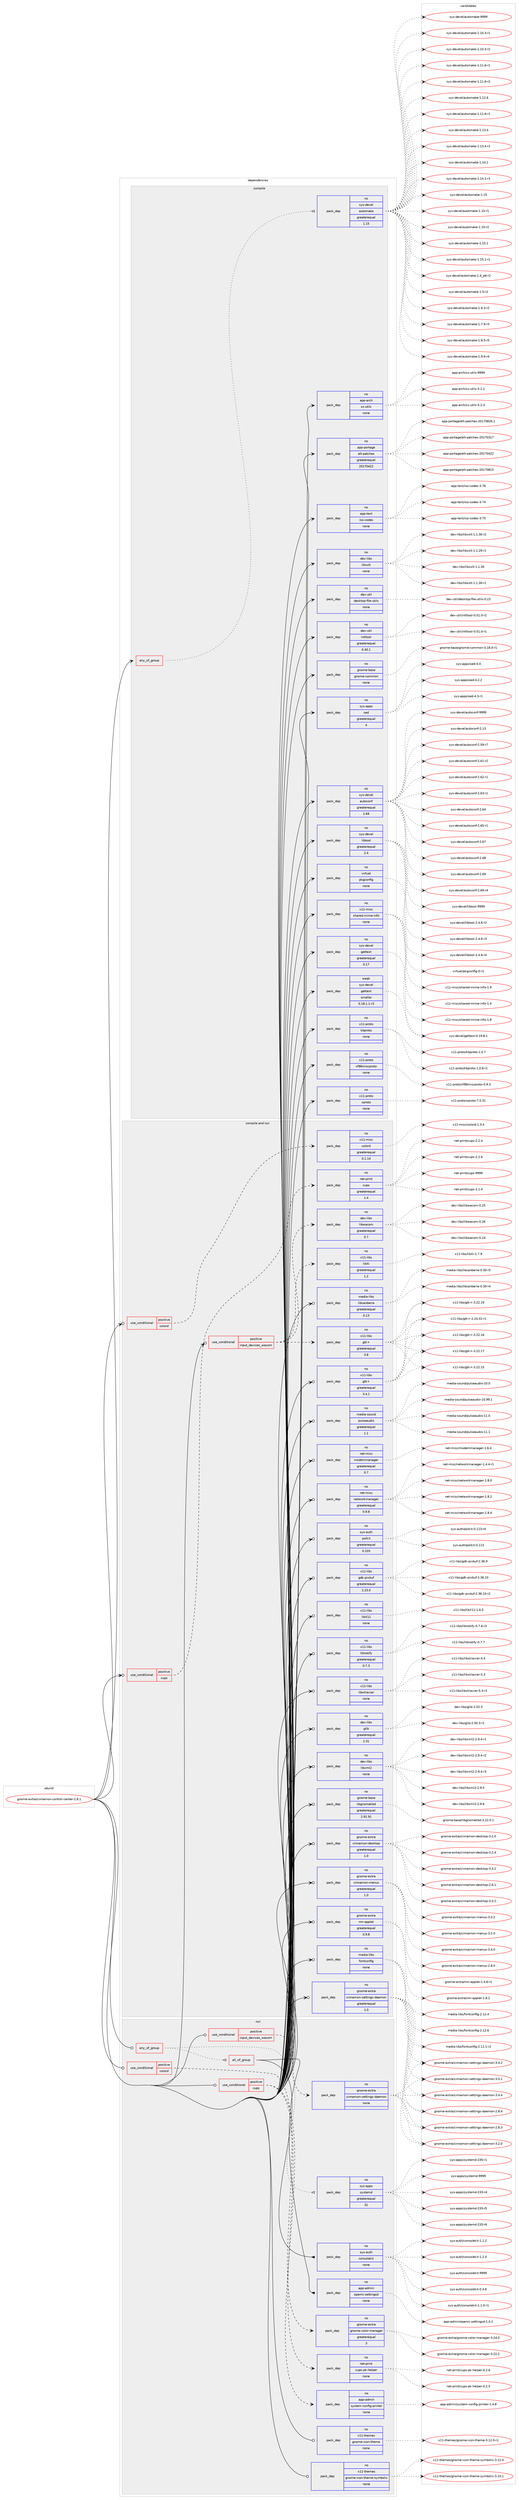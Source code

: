digraph prolog {

# *************
# Graph options
# *************

newrank=true;
concentrate=true;
compound=true;
graph [rankdir=LR,fontname=Helvetica,fontsize=10,ranksep=1.5];#, ranksep=2.5, nodesep=0.2];
edge  [arrowhead=vee];
node  [fontname=Helvetica,fontsize=10];

# **********
# The ebuild
# **********

subgraph cluster_leftcol {
color=gray;
rank=same;
label=<<i>ebuild</i>>;
id [label="gnome-extra/cinnamon-control-center-2.8.1", color=red, width=4, href="../gnome-extra/cinnamon-control-center-2.8.1.svg"];
}

# ****************
# The dependencies
# ****************

subgraph cluster_midcol {
color=gray;
label=<<i>dependencies</i>>;
subgraph cluster_compile {
fillcolor="#eeeeee";
style=filled;
label=<<i>compile</i>>;
subgraph any4778 {
dependency308229 [label=<<TABLE BORDER="0" CELLBORDER="1" CELLSPACING="0" CELLPADDING="4"><TR><TD CELLPADDING="10">any_of_group</TD></TR></TABLE>>, shape=none, color=red];subgraph pack221707 {
dependency308230 [label=<<TABLE BORDER="0" CELLBORDER="1" CELLSPACING="0" CELLPADDING="4" WIDTH="220"><TR><TD ROWSPAN="6" CELLPADDING="30">pack_dep</TD></TR><TR><TD WIDTH="110">no</TD></TR><TR><TD>sys-devel</TD></TR><TR><TD>automake</TD></TR><TR><TD>greaterequal</TD></TR><TR><TD>1.15</TD></TR></TABLE>>, shape=none, color=blue];
}
dependency308229:e -> dependency308230:w [weight=20,style="dotted",arrowhead="oinv"];
}
id:e -> dependency308229:w [weight=20,style="solid",arrowhead="vee"];
subgraph pack221708 {
dependency308231 [label=<<TABLE BORDER="0" CELLBORDER="1" CELLSPACING="0" CELLPADDING="4" WIDTH="220"><TR><TD ROWSPAN="6" CELLPADDING="30">pack_dep</TD></TR><TR><TD WIDTH="110">no</TD></TR><TR><TD>app-arch</TD></TR><TR><TD>xz-utils</TD></TR><TR><TD>none</TD></TR><TR><TD></TD></TR></TABLE>>, shape=none, color=blue];
}
id:e -> dependency308231:w [weight=20,style="solid",arrowhead="vee"];
subgraph pack221709 {
dependency308232 [label=<<TABLE BORDER="0" CELLBORDER="1" CELLSPACING="0" CELLPADDING="4" WIDTH="220"><TR><TD ROWSPAN="6" CELLPADDING="30">pack_dep</TD></TR><TR><TD WIDTH="110">no</TD></TR><TR><TD>app-portage</TD></TR><TR><TD>elt-patches</TD></TR><TR><TD>greaterequal</TD></TR><TR><TD>20170422</TD></TR></TABLE>>, shape=none, color=blue];
}
id:e -> dependency308232:w [weight=20,style="solid",arrowhead="vee"];
subgraph pack221710 {
dependency308233 [label=<<TABLE BORDER="0" CELLBORDER="1" CELLSPACING="0" CELLPADDING="4" WIDTH="220"><TR><TD ROWSPAN="6" CELLPADDING="30">pack_dep</TD></TR><TR><TD WIDTH="110">no</TD></TR><TR><TD>app-text</TD></TR><TR><TD>iso-codes</TD></TR><TR><TD>none</TD></TR><TR><TD></TD></TR></TABLE>>, shape=none, color=blue];
}
id:e -> dependency308233:w [weight=20,style="solid",arrowhead="vee"];
subgraph pack221711 {
dependency308234 [label=<<TABLE BORDER="0" CELLBORDER="1" CELLSPACING="0" CELLPADDING="4" WIDTH="220"><TR><TD ROWSPAN="6" CELLPADDING="30">pack_dep</TD></TR><TR><TD WIDTH="110">no</TD></TR><TR><TD>dev-libs</TD></TR><TR><TD>libxslt</TD></TR><TR><TD>none</TD></TR><TR><TD></TD></TR></TABLE>>, shape=none, color=blue];
}
id:e -> dependency308234:w [weight=20,style="solid",arrowhead="vee"];
subgraph pack221712 {
dependency308235 [label=<<TABLE BORDER="0" CELLBORDER="1" CELLSPACING="0" CELLPADDING="4" WIDTH="220"><TR><TD ROWSPAN="6" CELLPADDING="30">pack_dep</TD></TR><TR><TD WIDTH="110">no</TD></TR><TR><TD>dev-util</TD></TR><TR><TD>desktop-file-utils</TD></TR><TR><TD>none</TD></TR><TR><TD></TD></TR></TABLE>>, shape=none, color=blue];
}
id:e -> dependency308235:w [weight=20,style="solid",arrowhead="vee"];
subgraph pack221713 {
dependency308236 [label=<<TABLE BORDER="0" CELLBORDER="1" CELLSPACING="0" CELLPADDING="4" WIDTH="220"><TR><TD ROWSPAN="6" CELLPADDING="30">pack_dep</TD></TR><TR><TD WIDTH="110">no</TD></TR><TR><TD>dev-util</TD></TR><TR><TD>intltool</TD></TR><TR><TD>greaterequal</TD></TR><TR><TD>0.40.1</TD></TR></TABLE>>, shape=none, color=blue];
}
id:e -> dependency308236:w [weight=20,style="solid",arrowhead="vee"];
subgraph pack221714 {
dependency308237 [label=<<TABLE BORDER="0" CELLBORDER="1" CELLSPACING="0" CELLPADDING="4" WIDTH="220"><TR><TD ROWSPAN="6" CELLPADDING="30">pack_dep</TD></TR><TR><TD WIDTH="110">no</TD></TR><TR><TD>gnome-base</TD></TR><TR><TD>gnome-common</TD></TR><TR><TD>none</TD></TR><TR><TD></TD></TR></TABLE>>, shape=none, color=blue];
}
id:e -> dependency308237:w [weight=20,style="solid",arrowhead="vee"];
subgraph pack221715 {
dependency308238 [label=<<TABLE BORDER="0" CELLBORDER="1" CELLSPACING="0" CELLPADDING="4" WIDTH="220"><TR><TD ROWSPAN="6" CELLPADDING="30">pack_dep</TD></TR><TR><TD WIDTH="110">no</TD></TR><TR><TD>sys-apps</TD></TR><TR><TD>sed</TD></TR><TR><TD>greaterequal</TD></TR><TR><TD>4</TD></TR></TABLE>>, shape=none, color=blue];
}
id:e -> dependency308238:w [weight=20,style="solid",arrowhead="vee"];
subgraph pack221716 {
dependency308239 [label=<<TABLE BORDER="0" CELLBORDER="1" CELLSPACING="0" CELLPADDING="4" WIDTH="220"><TR><TD ROWSPAN="6" CELLPADDING="30">pack_dep</TD></TR><TR><TD WIDTH="110">no</TD></TR><TR><TD>sys-devel</TD></TR><TR><TD>autoconf</TD></TR><TR><TD>greaterequal</TD></TR><TR><TD>2.69</TD></TR></TABLE>>, shape=none, color=blue];
}
id:e -> dependency308239:w [weight=20,style="solid",arrowhead="vee"];
subgraph pack221717 {
dependency308240 [label=<<TABLE BORDER="0" CELLBORDER="1" CELLSPACING="0" CELLPADDING="4" WIDTH="220"><TR><TD ROWSPAN="6" CELLPADDING="30">pack_dep</TD></TR><TR><TD WIDTH="110">no</TD></TR><TR><TD>sys-devel</TD></TR><TR><TD>gettext</TD></TR><TR><TD>greaterequal</TD></TR><TR><TD>0.17</TD></TR></TABLE>>, shape=none, color=blue];
}
id:e -> dependency308240:w [weight=20,style="solid",arrowhead="vee"];
subgraph pack221718 {
dependency308241 [label=<<TABLE BORDER="0" CELLBORDER="1" CELLSPACING="0" CELLPADDING="4" WIDTH="220"><TR><TD ROWSPAN="6" CELLPADDING="30">pack_dep</TD></TR><TR><TD WIDTH="110">no</TD></TR><TR><TD>sys-devel</TD></TR><TR><TD>libtool</TD></TR><TR><TD>greaterequal</TD></TR><TR><TD>2.4</TD></TR></TABLE>>, shape=none, color=blue];
}
id:e -> dependency308241:w [weight=20,style="solid",arrowhead="vee"];
subgraph pack221719 {
dependency308242 [label=<<TABLE BORDER="0" CELLBORDER="1" CELLSPACING="0" CELLPADDING="4" WIDTH="220"><TR><TD ROWSPAN="6" CELLPADDING="30">pack_dep</TD></TR><TR><TD WIDTH="110">no</TD></TR><TR><TD>virtual</TD></TR><TR><TD>pkgconfig</TD></TR><TR><TD>none</TD></TR><TR><TD></TD></TR></TABLE>>, shape=none, color=blue];
}
id:e -> dependency308242:w [weight=20,style="solid",arrowhead="vee"];
subgraph pack221720 {
dependency308243 [label=<<TABLE BORDER="0" CELLBORDER="1" CELLSPACING="0" CELLPADDING="4" WIDTH="220"><TR><TD ROWSPAN="6" CELLPADDING="30">pack_dep</TD></TR><TR><TD WIDTH="110">no</TD></TR><TR><TD>x11-misc</TD></TR><TR><TD>shared-mime-info</TD></TR><TR><TD>none</TD></TR><TR><TD></TD></TR></TABLE>>, shape=none, color=blue];
}
id:e -> dependency308243:w [weight=20,style="solid",arrowhead="vee"];
subgraph pack221721 {
dependency308244 [label=<<TABLE BORDER="0" CELLBORDER="1" CELLSPACING="0" CELLPADDING="4" WIDTH="220"><TR><TD ROWSPAN="6" CELLPADDING="30">pack_dep</TD></TR><TR><TD WIDTH="110">no</TD></TR><TR><TD>x11-proto</TD></TR><TR><TD>kbproto</TD></TR><TR><TD>none</TD></TR><TR><TD></TD></TR></TABLE>>, shape=none, color=blue];
}
id:e -> dependency308244:w [weight=20,style="solid",arrowhead="vee"];
subgraph pack221722 {
dependency308245 [label=<<TABLE BORDER="0" CELLBORDER="1" CELLSPACING="0" CELLPADDING="4" WIDTH="220"><TR><TD ROWSPAN="6" CELLPADDING="30">pack_dep</TD></TR><TR><TD WIDTH="110">no</TD></TR><TR><TD>x11-proto</TD></TR><TR><TD>xf86miscproto</TD></TR><TR><TD>none</TD></TR><TR><TD></TD></TR></TABLE>>, shape=none, color=blue];
}
id:e -> dependency308245:w [weight=20,style="solid",arrowhead="vee"];
subgraph pack221723 {
dependency308246 [label=<<TABLE BORDER="0" CELLBORDER="1" CELLSPACING="0" CELLPADDING="4" WIDTH="220"><TR><TD ROWSPAN="6" CELLPADDING="30">pack_dep</TD></TR><TR><TD WIDTH="110">no</TD></TR><TR><TD>x11-proto</TD></TR><TR><TD>xproto</TD></TR><TR><TD>none</TD></TR><TR><TD></TD></TR></TABLE>>, shape=none, color=blue];
}
id:e -> dependency308246:w [weight=20,style="solid",arrowhead="vee"];
subgraph pack221724 {
dependency308247 [label=<<TABLE BORDER="0" CELLBORDER="1" CELLSPACING="0" CELLPADDING="4" WIDTH="220"><TR><TD ROWSPAN="6" CELLPADDING="30">pack_dep</TD></TR><TR><TD WIDTH="110">weak</TD></TR><TR><TD>sys-devel</TD></TR><TR><TD>gettext</TD></TR><TR><TD>smaller</TD></TR><TR><TD>0.18.1.1-r3</TD></TR></TABLE>>, shape=none, color=blue];
}
id:e -> dependency308247:w [weight=20,style="solid",arrowhead="vee"];
}
subgraph cluster_compileandrun {
fillcolor="#eeeeee";
style=filled;
label=<<i>compile and run</i>>;
subgraph cond81678 {
dependency308248 [label=<<TABLE BORDER="0" CELLBORDER="1" CELLSPACING="0" CELLPADDING="4"><TR><TD ROWSPAN="3" CELLPADDING="10">use_conditional</TD></TR><TR><TD>positive</TD></TR><TR><TD>colord</TD></TR></TABLE>>, shape=none, color=red];
subgraph pack221725 {
dependency308249 [label=<<TABLE BORDER="0" CELLBORDER="1" CELLSPACING="0" CELLPADDING="4" WIDTH="220"><TR><TD ROWSPAN="6" CELLPADDING="30">pack_dep</TD></TR><TR><TD WIDTH="110">no</TD></TR><TR><TD>x11-misc</TD></TR><TR><TD>colord</TD></TR><TR><TD>greaterequal</TD></TR><TR><TD>0.1.14</TD></TR></TABLE>>, shape=none, color=blue];
}
dependency308248:e -> dependency308249:w [weight=20,style="dashed",arrowhead="vee"];
}
id:e -> dependency308248:w [weight=20,style="solid",arrowhead="odotvee"];
subgraph cond81679 {
dependency308250 [label=<<TABLE BORDER="0" CELLBORDER="1" CELLSPACING="0" CELLPADDING="4"><TR><TD ROWSPAN="3" CELLPADDING="10">use_conditional</TD></TR><TR><TD>positive</TD></TR><TR><TD>cups</TD></TR></TABLE>>, shape=none, color=red];
subgraph pack221726 {
dependency308251 [label=<<TABLE BORDER="0" CELLBORDER="1" CELLSPACING="0" CELLPADDING="4" WIDTH="220"><TR><TD ROWSPAN="6" CELLPADDING="30">pack_dep</TD></TR><TR><TD WIDTH="110">no</TD></TR><TR><TD>net-print</TD></TR><TR><TD>cups</TD></TR><TR><TD>greaterequal</TD></TR><TR><TD>1.4</TD></TR></TABLE>>, shape=none, color=blue];
}
dependency308250:e -> dependency308251:w [weight=20,style="dashed",arrowhead="vee"];
}
id:e -> dependency308250:w [weight=20,style="solid",arrowhead="odotvee"];
subgraph cond81680 {
dependency308252 [label=<<TABLE BORDER="0" CELLBORDER="1" CELLSPACING="0" CELLPADDING="4"><TR><TD ROWSPAN="3" CELLPADDING="10">use_conditional</TD></TR><TR><TD>positive</TD></TR><TR><TD>input_devices_wacom</TD></TR></TABLE>>, shape=none, color=red];
subgraph pack221727 {
dependency308253 [label=<<TABLE BORDER="0" CELLBORDER="1" CELLSPACING="0" CELLPADDING="4" WIDTH="220"><TR><TD ROWSPAN="6" CELLPADDING="30">pack_dep</TD></TR><TR><TD WIDTH="110">no</TD></TR><TR><TD>dev-libs</TD></TR><TR><TD>libwacom</TD></TR><TR><TD>greaterequal</TD></TR><TR><TD>0.7</TD></TR></TABLE>>, shape=none, color=blue];
}
dependency308252:e -> dependency308253:w [weight=20,style="dashed",arrowhead="vee"];
subgraph pack221728 {
dependency308254 [label=<<TABLE BORDER="0" CELLBORDER="1" CELLSPACING="0" CELLPADDING="4" WIDTH="220"><TR><TD ROWSPAN="6" CELLPADDING="30">pack_dep</TD></TR><TR><TD WIDTH="110">no</TD></TR><TR><TD>x11-libs</TD></TR><TR><TD>gtk+</TD></TR><TR><TD>greaterequal</TD></TR><TR><TD>3.8</TD></TR></TABLE>>, shape=none, color=blue];
}
dependency308252:e -> dependency308254:w [weight=20,style="dashed",arrowhead="vee"];
subgraph pack221729 {
dependency308255 [label=<<TABLE BORDER="0" CELLBORDER="1" CELLSPACING="0" CELLPADDING="4" WIDTH="220"><TR><TD ROWSPAN="6" CELLPADDING="30">pack_dep</TD></TR><TR><TD WIDTH="110">no</TD></TR><TR><TD>x11-libs</TD></TR><TR><TD>libXi</TD></TR><TR><TD>greaterequal</TD></TR><TR><TD>1.2</TD></TR></TABLE>>, shape=none, color=blue];
}
dependency308252:e -> dependency308255:w [weight=20,style="dashed",arrowhead="vee"];
}
id:e -> dependency308252:w [weight=20,style="solid",arrowhead="odotvee"];
subgraph pack221730 {
dependency308256 [label=<<TABLE BORDER="0" CELLBORDER="1" CELLSPACING="0" CELLPADDING="4" WIDTH="220"><TR><TD ROWSPAN="6" CELLPADDING="30">pack_dep</TD></TR><TR><TD WIDTH="110">no</TD></TR><TR><TD>dev-libs</TD></TR><TR><TD>glib</TD></TR><TR><TD>greaterequal</TD></TR><TR><TD>2.31</TD></TR></TABLE>>, shape=none, color=blue];
}
id:e -> dependency308256:w [weight=20,style="solid",arrowhead="odotvee"];
subgraph pack221731 {
dependency308257 [label=<<TABLE BORDER="0" CELLBORDER="1" CELLSPACING="0" CELLPADDING="4" WIDTH="220"><TR><TD ROWSPAN="6" CELLPADDING="30">pack_dep</TD></TR><TR><TD WIDTH="110">no</TD></TR><TR><TD>dev-libs</TD></TR><TR><TD>libxml2</TD></TR><TR><TD>none</TD></TR><TR><TD></TD></TR></TABLE>>, shape=none, color=blue];
}
id:e -> dependency308257:w [weight=20,style="solid",arrowhead="odotvee"];
subgraph pack221732 {
dependency308258 [label=<<TABLE BORDER="0" CELLBORDER="1" CELLSPACING="0" CELLPADDING="4" WIDTH="220"><TR><TD ROWSPAN="6" CELLPADDING="30">pack_dep</TD></TR><TR><TD WIDTH="110">no</TD></TR><TR><TD>gnome-base</TD></TR><TR><TD>libgnomekbd</TD></TR><TR><TD>greaterequal</TD></TR><TR><TD>2.91.91</TD></TR></TABLE>>, shape=none, color=blue];
}
id:e -> dependency308258:w [weight=20,style="solid",arrowhead="odotvee"];
subgraph pack221733 {
dependency308259 [label=<<TABLE BORDER="0" CELLBORDER="1" CELLSPACING="0" CELLPADDING="4" WIDTH="220"><TR><TD ROWSPAN="6" CELLPADDING="30">pack_dep</TD></TR><TR><TD WIDTH="110">no</TD></TR><TR><TD>gnome-extra</TD></TR><TR><TD>cinnamon-desktop</TD></TR><TR><TD>greaterequal</TD></TR><TR><TD>1.0</TD></TR></TABLE>>, shape=none, color=blue];
}
id:e -> dependency308259:w [weight=20,style="solid",arrowhead="odotvee"];
subgraph pack221734 {
dependency308260 [label=<<TABLE BORDER="0" CELLBORDER="1" CELLSPACING="0" CELLPADDING="4" WIDTH="220"><TR><TD ROWSPAN="6" CELLPADDING="30">pack_dep</TD></TR><TR><TD WIDTH="110">no</TD></TR><TR><TD>gnome-extra</TD></TR><TR><TD>cinnamon-menus</TD></TR><TR><TD>greaterequal</TD></TR><TR><TD>1.0</TD></TR></TABLE>>, shape=none, color=blue];
}
id:e -> dependency308260:w [weight=20,style="solid",arrowhead="odotvee"];
subgraph pack221735 {
dependency308261 [label=<<TABLE BORDER="0" CELLBORDER="1" CELLSPACING="0" CELLPADDING="4" WIDTH="220"><TR><TD ROWSPAN="6" CELLPADDING="30">pack_dep</TD></TR><TR><TD WIDTH="110">no</TD></TR><TR><TD>gnome-extra</TD></TR><TR><TD>cinnamon-settings-daemon</TD></TR><TR><TD>greaterequal</TD></TR><TR><TD>1.0</TD></TR></TABLE>>, shape=none, color=blue];
}
id:e -> dependency308261:w [weight=20,style="solid",arrowhead="odotvee"];
subgraph pack221736 {
dependency308262 [label=<<TABLE BORDER="0" CELLBORDER="1" CELLSPACING="0" CELLPADDING="4" WIDTH="220"><TR><TD ROWSPAN="6" CELLPADDING="30">pack_dep</TD></TR><TR><TD WIDTH="110">no</TD></TR><TR><TD>gnome-extra</TD></TR><TR><TD>nm-applet</TD></TR><TR><TD>greaterequal</TD></TR><TR><TD>0.9.8</TD></TR></TABLE>>, shape=none, color=blue];
}
id:e -> dependency308262:w [weight=20,style="solid",arrowhead="odotvee"];
subgraph pack221737 {
dependency308263 [label=<<TABLE BORDER="0" CELLBORDER="1" CELLSPACING="0" CELLPADDING="4" WIDTH="220"><TR><TD ROWSPAN="6" CELLPADDING="30">pack_dep</TD></TR><TR><TD WIDTH="110">no</TD></TR><TR><TD>media-libs</TD></TR><TR><TD>fontconfig</TD></TR><TR><TD>none</TD></TR><TR><TD></TD></TR></TABLE>>, shape=none, color=blue];
}
id:e -> dependency308263:w [weight=20,style="solid",arrowhead="odotvee"];
subgraph pack221738 {
dependency308264 [label=<<TABLE BORDER="0" CELLBORDER="1" CELLSPACING="0" CELLPADDING="4" WIDTH="220"><TR><TD ROWSPAN="6" CELLPADDING="30">pack_dep</TD></TR><TR><TD WIDTH="110">no</TD></TR><TR><TD>media-libs</TD></TR><TR><TD>libcanberra</TD></TR><TR><TD>greaterequal</TD></TR><TR><TD>0.13</TD></TR></TABLE>>, shape=none, color=blue];
}
id:e -> dependency308264:w [weight=20,style="solid",arrowhead="odotvee"];
subgraph pack221739 {
dependency308265 [label=<<TABLE BORDER="0" CELLBORDER="1" CELLSPACING="0" CELLPADDING="4" WIDTH="220"><TR><TD ROWSPAN="6" CELLPADDING="30">pack_dep</TD></TR><TR><TD WIDTH="110">no</TD></TR><TR><TD>media-sound</TD></TR><TR><TD>pulseaudio</TD></TR><TR><TD>greaterequal</TD></TR><TR><TD>1.1</TD></TR></TABLE>>, shape=none, color=blue];
}
id:e -> dependency308265:w [weight=20,style="solid",arrowhead="odotvee"];
subgraph pack221740 {
dependency308266 [label=<<TABLE BORDER="0" CELLBORDER="1" CELLSPACING="0" CELLPADDING="4" WIDTH="220"><TR><TD ROWSPAN="6" CELLPADDING="30">pack_dep</TD></TR><TR><TD WIDTH="110">no</TD></TR><TR><TD>net-misc</TD></TR><TR><TD>modemmanager</TD></TR><TR><TD>greaterequal</TD></TR><TR><TD>0.7</TD></TR></TABLE>>, shape=none, color=blue];
}
id:e -> dependency308266:w [weight=20,style="solid",arrowhead="odotvee"];
subgraph pack221741 {
dependency308267 [label=<<TABLE BORDER="0" CELLBORDER="1" CELLSPACING="0" CELLPADDING="4" WIDTH="220"><TR><TD ROWSPAN="6" CELLPADDING="30">pack_dep</TD></TR><TR><TD WIDTH="110">no</TD></TR><TR><TD>net-misc</TD></TR><TR><TD>networkmanager</TD></TR><TR><TD>greaterequal</TD></TR><TR><TD>0.9.8</TD></TR></TABLE>>, shape=none, color=blue];
}
id:e -> dependency308267:w [weight=20,style="solid",arrowhead="odotvee"];
subgraph pack221742 {
dependency308268 [label=<<TABLE BORDER="0" CELLBORDER="1" CELLSPACING="0" CELLPADDING="4" WIDTH="220"><TR><TD ROWSPAN="6" CELLPADDING="30">pack_dep</TD></TR><TR><TD WIDTH="110">no</TD></TR><TR><TD>sys-auth</TD></TR><TR><TD>polkit</TD></TR><TR><TD>greaterequal</TD></TR><TR><TD>0.103</TD></TR></TABLE>>, shape=none, color=blue];
}
id:e -> dependency308268:w [weight=20,style="solid",arrowhead="odotvee"];
subgraph pack221743 {
dependency308269 [label=<<TABLE BORDER="0" CELLBORDER="1" CELLSPACING="0" CELLPADDING="4" WIDTH="220"><TR><TD ROWSPAN="6" CELLPADDING="30">pack_dep</TD></TR><TR><TD WIDTH="110">no</TD></TR><TR><TD>x11-libs</TD></TR><TR><TD>gdk-pixbuf</TD></TR><TR><TD>greaterequal</TD></TR><TR><TD>2.23.0</TD></TR></TABLE>>, shape=none, color=blue];
}
id:e -> dependency308269:w [weight=20,style="solid",arrowhead="odotvee"];
subgraph pack221744 {
dependency308270 [label=<<TABLE BORDER="0" CELLBORDER="1" CELLSPACING="0" CELLPADDING="4" WIDTH="220"><TR><TD ROWSPAN="6" CELLPADDING="30">pack_dep</TD></TR><TR><TD WIDTH="110">no</TD></TR><TR><TD>x11-libs</TD></TR><TR><TD>gtk+</TD></TR><TR><TD>greaterequal</TD></TR><TR><TD>3.4.1</TD></TR></TABLE>>, shape=none, color=blue];
}
id:e -> dependency308270:w [weight=20,style="solid",arrowhead="odotvee"];
subgraph pack221745 {
dependency308271 [label=<<TABLE BORDER="0" CELLBORDER="1" CELLSPACING="0" CELLPADDING="4" WIDTH="220"><TR><TD ROWSPAN="6" CELLPADDING="30">pack_dep</TD></TR><TR><TD WIDTH="110">no</TD></TR><TR><TD>x11-libs</TD></TR><TR><TD>libX11</TD></TR><TR><TD>none</TD></TR><TR><TD></TD></TR></TABLE>>, shape=none, color=blue];
}
id:e -> dependency308271:w [weight=20,style="solid",arrowhead="odotvee"];
subgraph pack221746 {
dependency308272 [label=<<TABLE BORDER="0" CELLBORDER="1" CELLSPACING="0" CELLPADDING="4" WIDTH="220"><TR><TD ROWSPAN="6" CELLPADDING="30">pack_dep</TD></TR><TR><TD WIDTH="110">no</TD></TR><TR><TD>x11-libs</TD></TR><TR><TD>libnotify</TD></TR><TR><TD>greaterequal</TD></TR><TR><TD>0.7.3</TD></TR></TABLE>>, shape=none, color=blue];
}
id:e -> dependency308272:w [weight=20,style="solid",arrowhead="odotvee"];
subgraph pack221747 {
dependency308273 [label=<<TABLE BORDER="0" CELLBORDER="1" CELLSPACING="0" CELLPADDING="4" WIDTH="220"><TR><TD ROWSPAN="6" CELLPADDING="30">pack_dep</TD></TR><TR><TD WIDTH="110">no</TD></TR><TR><TD>x11-libs</TD></TR><TR><TD>libxklavier</TD></TR><TR><TD>none</TD></TR><TR><TD></TD></TR></TABLE>>, shape=none, color=blue];
}
id:e -> dependency308273:w [weight=20,style="solid",arrowhead="odotvee"];
}
subgraph cluster_run {
fillcolor="#eeeeee";
style=filled;
label=<<i>run</i>>;
subgraph any4779 {
dependency308274 [label=<<TABLE BORDER="0" CELLBORDER="1" CELLSPACING="0" CELLPADDING="4"><TR><TD CELLPADDING="10">any_of_group</TD></TR></TABLE>>, shape=none, color=red];subgraph all69 {
dependency308275 [label=<<TABLE BORDER="0" CELLBORDER="1" CELLSPACING="0" CELLPADDING="4"><TR><TD CELLPADDING="10">all_of_group</TD></TR></TABLE>>, shape=none, color=red];subgraph pack221748 {
dependency308276 [label=<<TABLE BORDER="0" CELLBORDER="1" CELLSPACING="0" CELLPADDING="4" WIDTH="220"><TR><TD ROWSPAN="6" CELLPADDING="30">pack_dep</TD></TR><TR><TD WIDTH="110">no</TD></TR><TR><TD>app-admin</TD></TR><TR><TD>openrc-settingsd</TD></TR><TR><TD>none</TD></TR><TR><TD></TD></TR></TABLE>>, shape=none, color=blue];
}
dependency308275:e -> dependency308276:w [weight=20,style="solid",arrowhead="inv"];
subgraph pack221749 {
dependency308277 [label=<<TABLE BORDER="0" CELLBORDER="1" CELLSPACING="0" CELLPADDING="4" WIDTH="220"><TR><TD ROWSPAN="6" CELLPADDING="30">pack_dep</TD></TR><TR><TD WIDTH="110">no</TD></TR><TR><TD>sys-auth</TD></TR><TR><TD>consolekit</TD></TR><TR><TD>none</TD></TR><TR><TD></TD></TR></TABLE>>, shape=none, color=blue];
}
dependency308275:e -> dependency308277:w [weight=20,style="solid",arrowhead="inv"];
}
dependency308274:e -> dependency308275:w [weight=20,style="dotted",arrowhead="oinv"];
subgraph pack221750 {
dependency308278 [label=<<TABLE BORDER="0" CELLBORDER="1" CELLSPACING="0" CELLPADDING="4" WIDTH="220"><TR><TD ROWSPAN="6" CELLPADDING="30">pack_dep</TD></TR><TR><TD WIDTH="110">no</TD></TR><TR><TD>sys-apps</TD></TR><TR><TD>systemd</TD></TR><TR><TD>greaterequal</TD></TR><TR><TD>31</TD></TR></TABLE>>, shape=none, color=blue];
}
dependency308274:e -> dependency308278:w [weight=20,style="dotted",arrowhead="oinv"];
}
id:e -> dependency308274:w [weight=20,style="solid",arrowhead="odot"];
subgraph cond81681 {
dependency308279 [label=<<TABLE BORDER="0" CELLBORDER="1" CELLSPACING="0" CELLPADDING="4"><TR><TD ROWSPAN="3" CELLPADDING="10">use_conditional</TD></TR><TR><TD>positive</TD></TR><TR><TD>colord</TD></TR></TABLE>>, shape=none, color=red];
subgraph pack221751 {
dependency308280 [label=<<TABLE BORDER="0" CELLBORDER="1" CELLSPACING="0" CELLPADDING="4" WIDTH="220"><TR><TD ROWSPAN="6" CELLPADDING="30">pack_dep</TD></TR><TR><TD WIDTH="110">no</TD></TR><TR><TD>gnome-extra</TD></TR><TR><TD>gnome-color-manager</TD></TR><TR><TD>greaterequal</TD></TR><TR><TD>3</TD></TR></TABLE>>, shape=none, color=blue];
}
dependency308279:e -> dependency308280:w [weight=20,style="dashed",arrowhead="vee"];
}
id:e -> dependency308279:w [weight=20,style="solid",arrowhead="odot"];
subgraph cond81682 {
dependency308281 [label=<<TABLE BORDER="0" CELLBORDER="1" CELLSPACING="0" CELLPADDING="4"><TR><TD ROWSPAN="3" CELLPADDING="10">use_conditional</TD></TR><TR><TD>positive</TD></TR><TR><TD>cups</TD></TR></TABLE>>, shape=none, color=red];
subgraph pack221752 {
dependency308282 [label=<<TABLE BORDER="0" CELLBORDER="1" CELLSPACING="0" CELLPADDING="4" WIDTH="220"><TR><TD ROWSPAN="6" CELLPADDING="30">pack_dep</TD></TR><TR><TD WIDTH="110">no</TD></TR><TR><TD>app-admin</TD></TR><TR><TD>system-config-printer</TD></TR><TR><TD>none</TD></TR><TR><TD></TD></TR></TABLE>>, shape=none, color=blue];
}
dependency308281:e -> dependency308282:w [weight=20,style="dashed",arrowhead="vee"];
subgraph pack221753 {
dependency308283 [label=<<TABLE BORDER="0" CELLBORDER="1" CELLSPACING="0" CELLPADDING="4" WIDTH="220"><TR><TD ROWSPAN="6" CELLPADDING="30">pack_dep</TD></TR><TR><TD WIDTH="110">no</TD></TR><TR><TD>net-print</TD></TR><TR><TD>cups-pk-helper</TD></TR><TR><TD>none</TD></TR><TR><TD></TD></TR></TABLE>>, shape=none, color=blue];
}
dependency308281:e -> dependency308283:w [weight=20,style="dashed",arrowhead="vee"];
}
id:e -> dependency308281:w [weight=20,style="solid",arrowhead="odot"];
subgraph cond81683 {
dependency308284 [label=<<TABLE BORDER="0" CELLBORDER="1" CELLSPACING="0" CELLPADDING="4"><TR><TD ROWSPAN="3" CELLPADDING="10">use_conditional</TD></TR><TR><TD>positive</TD></TR><TR><TD>input_devices_wacom</TD></TR></TABLE>>, shape=none, color=red];
subgraph pack221754 {
dependency308285 [label=<<TABLE BORDER="0" CELLBORDER="1" CELLSPACING="0" CELLPADDING="4" WIDTH="220"><TR><TD ROWSPAN="6" CELLPADDING="30">pack_dep</TD></TR><TR><TD WIDTH="110">no</TD></TR><TR><TD>gnome-extra</TD></TR><TR><TD>cinnamon-settings-daemon</TD></TR><TR><TD>none</TD></TR><TR><TD></TD></TR></TABLE>>, shape=none, color=blue];
}
dependency308284:e -> dependency308285:w [weight=20,style="dashed",arrowhead="vee"];
}
id:e -> dependency308284:w [weight=20,style="solid",arrowhead="odot"];
subgraph pack221755 {
dependency308286 [label=<<TABLE BORDER="0" CELLBORDER="1" CELLSPACING="0" CELLPADDING="4" WIDTH="220"><TR><TD ROWSPAN="6" CELLPADDING="30">pack_dep</TD></TR><TR><TD WIDTH="110">no</TD></TR><TR><TD>x11-themes</TD></TR><TR><TD>gnome-icon-theme</TD></TR><TR><TD>none</TD></TR><TR><TD></TD></TR></TABLE>>, shape=none, color=blue];
}
id:e -> dependency308286:w [weight=20,style="solid",arrowhead="odot"];
subgraph pack221756 {
dependency308287 [label=<<TABLE BORDER="0" CELLBORDER="1" CELLSPACING="0" CELLPADDING="4" WIDTH="220"><TR><TD ROWSPAN="6" CELLPADDING="30">pack_dep</TD></TR><TR><TD WIDTH="110">no</TD></TR><TR><TD>x11-themes</TD></TR><TR><TD>gnome-icon-theme-symbolic</TD></TR><TR><TD>none</TD></TR><TR><TD></TD></TR></TABLE>>, shape=none, color=blue];
}
id:e -> dependency308287:w [weight=20,style="solid",arrowhead="odot"];
}
}

# **************
# The candidates
# **************

subgraph cluster_choices {
rank=same;
color=gray;
label=<<i>candidates</i>>;

subgraph choice221707 {
color=black;
nodesep=1;
choice11512111545100101118101108479711711611110997107101454946494846514511449 [label="sys-devel/automake-1.10.3-r1", color=red, width=4,href="../sys-devel/automake-1.10.3-r1.svg"];
choice11512111545100101118101108479711711611110997107101454946494846514511450 [label="sys-devel/automake-1.10.3-r2", color=red, width=4,href="../sys-devel/automake-1.10.3-r2.svg"];
choice11512111545100101118101108479711711611110997107101454946494946544511449 [label="sys-devel/automake-1.11.6-r1", color=red, width=4,href="../sys-devel/automake-1.11.6-r1.svg"];
choice11512111545100101118101108479711711611110997107101454946494946544511450 [label="sys-devel/automake-1.11.6-r2", color=red, width=4,href="../sys-devel/automake-1.11.6-r2.svg"];
choice1151211154510010111810110847971171161111099710710145494649504654 [label="sys-devel/automake-1.12.6", color=red, width=4,href="../sys-devel/automake-1.12.6.svg"];
choice11512111545100101118101108479711711611110997107101454946495046544511449 [label="sys-devel/automake-1.12.6-r1", color=red, width=4,href="../sys-devel/automake-1.12.6-r1.svg"];
choice1151211154510010111810110847971171161111099710710145494649514652 [label="sys-devel/automake-1.13.4", color=red, width=4,href="../sys-devel/automake-1.13.4.svg"];
choice11512111545100101118101108479711711611110997107101454946495146524511449 [label="sys-devel/automake-1.13.4-r1", color=red, width=4,href="../sys-devel/automake-1.13.4-r1.svg"];
choice1151211154510010111810110847971171161111099710710145494649524649 [label="sys-devel/automake-1.14.1", color=red, width=4,href="../sys-devel/automake-1.14.1.svg"];
choice11512111545100101118101108479711711611110997107101454946495246494511449 [label="sys-devel/automake-1.14.1-r1", color=red, width=4,href="../sys-devel/automake-1.14.1-r1.svg"];
choice115121115451001011181011084797117116111109971071014549464953 [label="sys-devel/automake-1.15", color=red, width=4,href="../sys-devel/automake-1.15.svg"];
choice1151211154510010111810110847971171161111099710710145494649534511449 [label="sys-devel/automake-1.15-r1", color=red, width=4,href="../sys-devel/automake-1.15-r1.svg"];
choice1151211154510010111810110847971171161111099710710145494649534511450 [label="sys-devel/automake-1.15-r2", color=red, width=4,href="../sys-devel/automake-1.15-r2.svg"];
choice1151211154510010111810110847971171161111099710710145494649534649 [label="sys-devel/automake-1.15.1", color=red, width=4,href="../sys-devel/automake-1.15.1.svg"];
choice11512111545100101118101108479711711611110997107101454946495346494511449 [label="sys-devel/automake-1.15.1-r1", color=red, width=4,href="../sys-devel/automake-1.15.1-r1.svg"];
choice115121115451001011181011084797117116111109971071014549465295112544511450 [label="sys-devel/automake-1.4_p6-r2", color=red, width=4,href="../sys-devel/automake-1.4_p6-r2.svg"];
choice11512111545100101118101108479711711611110997107101454946534511450 [label="sys-devel/automake-1.5-r2", color=red, width=4,href="../sys-devel/automake-1.5-r2.svg"];
choice115121115451001011181011084797117116111109971071014549465446514511450 [label="sys-devel/automake-1.6.3-r2", color=red, width=4,href="../sys-devel/automake-1.6.3-r2.svg"];
choice115121115451001011181011084797117116111109971071014549465546574511451 [label="sys-devel/automake-1.7.9-r3", color=red, width=4,href="../sys-devel/automake-1.7.9-r3.svg"];
choice115121115451001011181011084797117116111109971071014549465646534511453 [label="sys-devel/automake-1.8.5-r5", color=red, width=4,href="../sys-devel/automake-1.8.5-r5.svg"];
choice115121115451001011181011084797117116111109971071014549465746544511452 [label="sys-devel/automake-1.9.6-r4", color=red, width=4,href="../sys-devel/automake-1.9.6-r4.svg"];
choice115121115451001011181011084797117116111109971071014557575757 [label="sys-devel/automake-9999", color=red, width=4,href="../sys-devel/automake-9999.svg"];
dependency308230:e -> choice11512111545100101118101108479711711611110997107101454946494846514511449:w [style=dotted,weight="100"];
dependency308230:e -> choice11512111545100101118101108479711711611110997107101454946494846514511450:w [style=dotted,weight="100"];
dependency308230:e -> choice11512111545100101118101108479711711611110997107101454946494946544511449:w [style=dotted,weight="100"];
dependency308230:e -> choice11512111545100101118101108479711711611110997107101454946494946544511450:w [style=dotted,weight="100"];
dependency308230:e -> choice1151211154510010111810110847971171161111099710710145494649504654:w [style=dotted,weight="100"];
dependency308230:e -> choice11512111545100101118101108479711711611110997107101454946495046544511449:w [style=dotted,weight="100"];
dependency308230:e -> choice1151211154510010111810110847971171161111099710710145494649514652:w [style=dotted,weight="100"];
dependency308230:e -> choice11512111545100101118101108479711711611110997107101454946495146524511449:w [style=dotted,weight="100"];
dependency308230:e -> choice1151211154510010111810110847971171161111099710710145494649524649:w [style=dotted,weight="100"];
dependency308230:e -> choice11512111545100101118101108479711711611110997107101454946495246494511449:w [style=dotted,weight="100"];
dependency308230:e -> choice115121115451001011181011084797117116111109971071014549464953:w [style=dotted,weight="100"];
dependency308230:e -> choice1151211154510010111810110847971171161111099710710145494649534511449:w [style=dotted,weight="100"];
dependency308230:e -> choice1151211154510010111810110847971171161111099710710145494649534511450:w [style=dotted,weight="100"];
dependency308230:e -> choice1151211154510010111810110847971171161111099710710145494649534649:w [style=dotted,weight="100"];
dependency308230:e -> choice11512111545100101118101108479711711611110997107101454946495346494511449:w [style=dotted,weight="100"];
dependency308230:e -> choice115121115451001011181011084797117116111109971071014549465295112544511450:w [style=dotted,weight="100"];
dependency308230:e -> choice11512111545100101118101108479711711611110997107101454946534511450:w [style=dotted,weight="100"];
dependency308230:e -> choice115121115451001011181011084797117116111109971071014549465446514511450:w [style=dotted,weight="100"];
dependency308230:e -> choice115121115451001011181011084797117116111109971071014549465546574511451:w [style=dotted,weight="100"];
dependency308230:e -> choice115121115451001011181011084797117116111109971071014549465646534511453:w [style=dotted,weight="100"];
dependency308230:e -> choice115121115451001011181011084797117116111109971071014549465746544511452:w [style=dotted,weight="100"];
dependency308230:e -> choice115121115451001011181011084797117116111109971071014557575757:w [style=dotted,weight="100"];
}
subgraph choice221708 {
color=black;
nodesep=1;
choice971121124597114991044712012245117116105108115455346504650 [label="app-arch/xz-utils-5.2.2", color=red, width=4,href="../app-arch/xz-utils-5.2.2.svg"];
choice971121124597114991044712012245117116105108115455346504651 [label="app-arch/xz-utils-5.2.3", color=red, width=4,href="../app-arch/xz-utils-5.2.3.svg"];
choice9711211245971149910447120122451171161051081154557575757 [label="app-arch/xz-utils-9999", color=red, width=4,href="../app-arch/xz-utils-9999.svg"];
dependency308231:e -> choice971121124597114991044712012245117116105108115455346504650:w [style=dotted,weight="100"];
dependency308231:e -> choice971121124597114991044712012245117116105108115455346504651:w [style=dotted,weight="100"];
dependency308231:e -> choice9711211245971149910447120122451171161051081154557575757:w [style=dotted,weight="100"];
}
subgraph choice221709 {
color=black;
nodesep=1;
choice97112112451121111141169710310147101108116451129711699104101115455048495548514955 [label="app-portage/elt-patches-20170317", color=red, width=4,href="../app-portage/elt-patches-20170317.svg"];
choice97112112451121111141169710310147101108116451129711699104101115455048495548525050 [label="app-portage/elt-patches-20170422", color=red, width=4,href="../app-portage/elt-patches-20170422.svg"];
choice97112112451121111141169710310147101108116451129711699104101115455048495548564953 [label="app-portage/elt-patches-20170815", color=red, width=4,href="../app-portage/elt-patches-20170815.svg"];
choice971121124511211111411697103101471011081164511297116991041011154550484955485650544649 [label="app-portage/elt-patches-20170826.1", color=red, width=4,href="../app-portage/elt-patches-20170826.1.svg"];
dependency308232:e -> choice97112112451121111141169710310147101108116451129711699104101115455048495548514955:w [style=dotted,weight="100"];
dependency308232:e -> choice97112112451121111141169710310147101108116451129711699104101115455048495548525050:w [style=dotted,weight="100"];
dependency308232:e -> choice97112112451121111141169710310147101108116451129711699104101115455048495548564953:w [style=dotted,weight="100"];
dependency308232:e -> choice971121124511211111411697103101471011081164511297116991041011154550484955485650544649:w [style=dotted,weight="100"];
}
subgraph choice221710 {
color=black;
nodesep=1;
choice97112112451161011201164710511511145991111001011154551465552 [label="app-text/iso-codes-3.74", color=red, width=4,href="../app-text/iso-codes-3.74.svg"];
choice97112112451161011201164710511511145991111001011154551465553 [label="app-text/iso-codes-3.75", color=red, width=4,href="../app-text/iso-codes-3.75.svg"];
choice97112112451161011201164710511511145991111001011154551465554 [label="app-text/iso-codes-3.76", color=red, width=4,href="../app-text/iso-codes-3.76.svg"];
dependency308233:e -> choice97112112451161011201164710511511145991111001011154551465552:w [style=dotted,weight="100"];
dependency308233:e -> choice97112112451161011201164710511511145991111001011154551465553:w [style=dotted,weight="100"];
dependency308233:e -> choice97112112451161011201164710511511145991111001011154551465554:w [style=dotted,weight="100"];
}
subgraph choice221711 {
color=black;
nodesep=1;
choice10010111845108105981154710810598120115108116454946494650574511449 [label="dev-libs/libxslt-1.1.29-r1", color=red, width=4,href="../dev-libs/libxslt-1.1.29-r1.svg"];
choice1001011184510810598115471081059812011510811645494649465148 [label="dev-libs/libxslt-1.1.30", color=red, width=4,href="../dev-libs/libxslt-1.1.30.svg"];
choice10010111845108105981154710810598120115108116454946494651484511449 [label="dev-libs/libxslt-1.1.30-r1", color=red, width=4,href="../dev-libs/libxslt-1.1.30-r1.svg"];
choice10010111845108105981154710810598120115108116454946494651484511450 [label="dev-libs/libxslt-1.1.30-r2", color=red, width=4,href="../dev-libs/libxslt-1.1.30-r2.svg"];
dependency308234:e -> choice10010111845108105981154710810598120115108116454946494650574511449:w [style=dotted,weight="100"];
dependency308234:e -> choice1001011184510810598115471081059812011510811645494649465148:w [style=dotted,weight="100"];
dependency308234:e -> choice10010111845108105981154710810598120115108116454946494651484511449:w [style=dotted,weight="100"];
dependency308234:e -> choice10010111845108105981154710810598120115108116454946494651484511450:w [style=dotted,weight="100"];
}
subgraph choice221712 {
color=black;
nodesep=1;
choice100101118451171161051084710010111510711611111245102105108101451171161051081154548465051 [label="dev-util/desktop-file-utils-0.23", color=red, width=4,href="../dev-util/desktop-file-utils-0.23.svg"];
dependency308235:e -> choice100101118451171161051084710010111510711611111245102105108101451171161051081154548465051:w [style=dotted,weight="100"];
}
subgraph choice221713 {
color=black;
nodesep=1;
choice1001011184511711610510847105110116108116111111108454846534946484511449 [label="dev-util/intltool-0.51.0-r1", color=red, width=4,href="../dev-util/intltool-0.51.0-r1.svg"];
choice1001011184511711610510847105110116108116111111108454846534946484511450 [label="dev-util/intltool-0.51.0-r2", color=red, width=4,href="../dev-util/intltool-0.51.0-r2.svg"];
dependency308236:e -> choice1001011184511711610510847105110116108116111111108454846534946484511449:w [style=dotted,weight="100"];
dependency308236:e -> choice1001011184511711610510847105110116108116111111108454846534946484511450:w [style=dotted,weight="100"];
}
subgraph choice221714 {
color=black;
nodesep=1;
choice103110111109101459897115101471031101111091014599111109109111110455146495646484511449 [label="gnome-base/gnome-common-3.18.0-r1", color=red, width=4,href="../gnome-base/gnome-common-3.18.0-r1.svg"];
dependency308237:e -> choice103110111109101459897115101471031101111091014599111109109111110455146495646484511449:w [style=dotted,weight="100"];
}
subgraph choice221715 {
color=black;
nodesep=1;
choice115121115459711211211547115101100455246504650 [label="sys-apps/sed-4.2.2", color=red, width=4,href="../sys-apps/sed-4.2.2.svg"];
choice115121115459711211211547115101100455246514511449 [label="sys-apps/sed-4.3-r1", color=red, width=4,href="../sys-apps/sed-4.3-r1.svg"];
choice11512111545971121121154711510110045524652 [label="sys-apps/sed-4.4", color=red, width=4,href="../sys-apps/sed-4.4.svg"];
dependency308238:e -> choice115121115459711211211547115101100455246504650:w [style=dotted,weight="100"];
dependency308238:e -> choice115121115459711211211547115101100455246514511449:w [style=dotted,weight="100"];
dependency308238:e -> choice11512111545971121121154711510110045524652:w [style=dotted,weight="100"];
}
subgraph choice221716 {
color=black;
nodesep=1;
choice115121115451001011181011084797117116111991111101024550464951 [label="sys-devel/autoconf-2.13", color=red, width=4,href="../sys-devel/autoconf-2.13.svg"];
choice1151211154510010111810110847971171161119911111010245504653574511455 [label="sys-devel/autoconf-2.59-r7", color=red, width=4,href="../sys-devel/autoconf-2.59-r7.svg"];
choice1151211154510010111810110847971171161119911111010245504654494511450 [label="sys-devel/autoconf-2.61-r2", color=red, width=4,href="../sys-devel/autoconf-2.61-r2.svg"];
choice1151211154510010111810110847971171161119911111010245504654504511449 [label="sys-devel/autoconf-2.62-r1", color=red, width=4,href="../sys-devel/autoconf-2.62-r1.svg"];
choice1151211154510010111810110847971171161119911111010245504654514511449 [label="sys-devel/autoconf-2.63-r1", color=red, width=4,href="../sys-devel/autoconf-2.63-r1.svg"];
choice115121115451001011181011084797117116111991111101024550465452 [label="sys-devel/autoconf-2.64", color=red, width=4,href="../sys-devel/autoconf-2.64.svg"];
choice1151211154510010111810110847971171161119911111010245504654534511449 [label="sys-devel/autoconf-2.65-r1", color=red, width=4,href="../sys-devel/autoconf-2.65-r1.svg"];
choice115121115451001011181011084797117116111991111101024550465455 [label="sys-devel/autoconf-2.67", color=red, width=4,href="../sys-devel/autoconf-2.67.svg"];
choice115121115451001011181011084797117116111991111101024550465456 [label="sys-devel/autoconf-2.68", color=red, width=4,href="../sys-devel/autoconf-2.68.svg"];
choice115121115451001011181011084797117116111991111101024550465457 [label="sys-devel/autoconf-2.69", color=red, width=4,href="../sys-devel/autoconf-2.69.svg"];
choice1151211154510010111810110847971171161119911111010245504654574511452 [label="sys-devel/autoconf-2.69-r4", color=red, width=4,href="../sys-devel/autoconf-2.69-r4.svg"];
choice115121115451001011181011084797117116111991111101024557575757 [label="sys-devel/autoconf-9999", color=red, width=4,href="../sys-devel/autoconf-9999.svg"];
dependency308239:e -> choice115121115451001011181011084797117116111991111101024550464951:w [style=dotted,weight="100"];
dependency308239:e -> choice1151211154510010111810110847971171161119911111010245504653574511455:w [style=dotted,weight="100"];
dependency308239:e -> choice1151211154510010111810110847971171161119911111010245504654494511450:w [style=dotted,weight="100"];
dependency308239:e -> choice1151211154510010111810110847971171161119911111010245504654504511449:w [style=dotted,weight="100"];
dependency308239:e -> choice1151211154510010111810110847971171161119911111010245504654514511449:w [style=dotted,weight="100"];
dependency308239:e -> choice115121115451001011181011084797117116111991111101024550465452:w [style=dotted,weight="100"];
dependency308239:e -> choice1151211154510010111810110847971171161119911111010245504654534511449:w [style=dotted,weight="100"];
dependency308239:e -> choice115121115451001011181011084797117116111991111101024550465455:w [style=dotted,weight="100"];
dependency308239:e -> choice115121115451001011181011084797117116111991111101024550465456:w [style=dotted,weight="100"];
dependency308239:e -> choice115121115451001011181011084797117116111991111101024550465457:w [style=dotted,weight="100"];
dependency308239:e -> choice1151211154510010111810110847971171161119911111010245504654574511452:w [style=dotted,weight="100"];
dependency308239:e -> choice115121115451001011181011084797117116111991111101024557575757:w [style=dotted,weight="100"];
}
subgraph choice221717 {
color=black;
nodesep=1;
choice1151211154510010111810110847103101116116101120116454846495746564649 [label="sys-devel/gettext-0.19.8.1", color=red, width=4,href="../sys-devel/gettext-0.19.8.1.svg"];
dependency308240:e -> choice1151211154510010111810110847103101116116101120116454846495746564649:w [style=dotted,weight="100"];
}
subgraph choice221718 {
color=black;
nodesep=1;
choice1151211154510010111810110847108105981161111111084550465246544511450 [label="sys-devel/libtool-2.4.6-r2", color=red, width=4,href="../sys-devel/libtool-2.4.6-r2.svg"];
choice1151211154510010111810110847108105981161111111084550465246544511451 [label="sys-devel/libtool-2.4.6-r3", color=red, width=4,href="../sys-devel/libtool-2.4.6-r3.svg"];
choice1151211154510010111810110847108105981161111111084550465246544511452 [label="sys-devel/libtool-2.4.6-r4", color=red, width=4,href="../sys-devel/libtool-2.4.6-r4.svg"];
choice1151211154510010111810110847108105981161111111084557575757 [label="sys-devel/libtool-9999", color=red, width=4,href="../sys-devel/libtool-9999.svg"];
dependency308241:e -> choice1151211154510010111810110847108105981161111111084550465246544511450:w [style=dotted,weight="100"];
dependency308241:e -> choice1151211154510010111810110847108105981161111111084550465246544511451:w [style=dotted,weight="100"];
dependency308241:e -> choice1151211154510010111810110847108105981161111111084550465246544511452:w [style=dotted,weight="100"];
dependency308241:e -> choice1151211154510010111810110847108105981161111111084557575757:w [style=dotted,weight="100"];
}
subgraph choice221719 {
color=black;
nodesep=1;
choice11810511411611797108471121071039911111010210510345484511449 [label="virtual/pkgconfig-0-r1", color=red, width=4,href="../virtual/pkgconfig-0-r1.svg"];
dependency308242:e -> choice11810511411611797108471121071039911111010210510345484511449:w [style=dotted,weight="100"];
}
subgraph choice221720 {
color=black;
nodesep=1;
choice120494945109105115994711510497114101100451091051091014510511010211145494652 [label="x11-misc/shared-mime-info-1.4", color=red, width=4,href="../x11-misc/shared-mime-info-1.4.svg"];
choice120494945109105115994711510497114101100451091051091014510511010211145494656 [label="x11-misc/shared-mime-info-1.8", color=red, width=4,href="../x11-misc/shared-mime-info-1.8.svg"];
choice120494945109105115994711510497114101100451091051091014510511010211145494657 [label="x11-misc/shared-mime-info-1.9", color=red, width=4,href="../x11-misc/shared-mime-info-1.9.svg"];
dependency308243:e -> choice120494945109105115994711510497114101100451091051091014510511010211145494652:w [style=dotted,weight="100"];
dependency308243:e -> choice120494945109105115994711510497114101100451091051091014510511010211145494656:w [style=dotted,weight="100"];
dependency308243:e -> choice120494945109105115994711510497114101100451091051091014510511010211145494657:w [style=dotted,weight="100"];
}
subgraph choice221721 {
color=black;
nodesep=1;
choice12049494511211411111611147107981121141111161114549464846544511449 [label="x11-proto/kbproto-1.0.6-r1", color=red, width=4,href="../x11-proto/kbproto-1.0.6-r1.svg"];
choice1204949451121141111161114710798112114111116111454946484655 [label="x11-proto/kbproto-1.0.7", color=red, width=4,href="../x11-proto/kbproto-1.0.7.svg"];
dependency308244:e -> choice12049494511211411111611147107981121141111161114549464846544511449:w [style=dotted,weight="100"];
dependency308244:e -> choice1204949451121141111161114710798112114111116111454946484655:w [style=dotted,weight="100"];
}
subgraph choice221722 {
color=black;
nodesep=1;
choice12049494511211411111611147120102565410910511599112114111116111454846574651 [label="x11-proto/xf86miscproto-0.9.3", color=red, width=4,href="../x11-proto/xf86miscproto-0.9.3.svg"];
dependency308245:e -> choice12049494511211411111611147120102565410910511599112114111116111454846574651:w [style=dotted,weight="100"];
}
subgraph choice221723 {
color=black;
nodesep=1;
choice1204949451121141111161114712011211411111611145554648465149 [label="x11-proto/xproto-7.0.31", color=red, width=4,href="../x11-proto/xproto-7.0.31.svg"];
dependency308246:e -> choice1204949451121141111161114712011211411111611145554648465149:w [style=dotted,weight="100"];
}
subgraph choice221724 {
color=black;
nodesep=1;
choice1151211154510010111810110847103101116116101120116454846495746564649 [label="sys-devel/gettext-0.19.8.1", color=red, width=4,href="../sys-devel/gettext-0.19.8.1.svg"];
dependency308247:e -> choice1151211154510010111810110847103101116116101120116454846495746564649:w [style=dotted,weight="100"];
}
subgraph choice221725 {
color=black;
nodesep=1;
choice120494945109105115994799111108111114100454946514652 [label="x11-misc/colord-1.3.4", color=red, width=4,href="../x11-misc/colord-1.3.4.svg"];
dependency308249:e -> choice120494945109105115994799111108111114100454946514652:w [style=dotted,weight="100"];
}
subgraph choice221726 {
color=black;
nodesep=1;
choice110101116451121141051101164799117112115455046494652 [label="net-print/cups-2.1.4", color=red, width=4,href="../net-print/cups-2.1.4.svg"];
choice110101116451121141051101164799117112115455046504652 [label="net-print/cups-2.2.4", color=red, width=4,href="../net-print/cups-2.2.4.svg"];
choice110101116451121141051101164799117112115455046504654 [label="net-print/cups-2.2.6", color=red, width=4,href="../net-print/cups-2.2.6.svg"];
choice1101011164511211410511011647991171121154557575757 [label="net-print/cups-9999", color=red, width=4,href="../net-print/cups-9999.svg"];
dependency308251:e -> choice110101116451121141051101164799117112115455046494652:w [style=dotted,weight="100"];
dependency308251:e -> choice110101116451121141051101164799117112115455046504652:w [style=dotted,weight="100"];
dependency308251:e -> choice110101116451121141051101164799117112115455046504654:w [style=dotted,weight="100"];
dependency308251:e -> choice1101011164511211410511011647991171121154557575757:w [style=dotted,weight="100"];
}
subgraph choice221727 {
color=black;
nodesep=1;
choice1001011184510810598115471081059811997991111094548465052 [label="dev-libs/libwacom-0.24", color=red, width=4,href="../dev-libs/libwacom-0.24.svg"];
choice1001011184510810598115471081059811997991111094548465053 [label="dev-libs/libwacom-0.25", color=red, width=4,href="../dev-libs/libwacom-0.25.svg"];
choice1001011184510810598115471081059811997991111094548465054 [label="dev-libs/libwacom-0.26", color=red, width=4,href="../dev-libs/libwacom-0.26.svg"];
dependency308253:e -> choice1001011184510810598115471081059811997991111094548465052:w [style=dotted,weight="100"];
dependency308253:e -> choice1001011184510810598115471081059811997991111094548465053:w [style=dotted,weight="100"];
dependency308253:e -> choice1001011184510810598115471081059811997991111094548465054:w [style=dotted,weight="100"];
}
subgraph choice221728 {
color=black;
nodesep=1;
choice12049494510810598115471031161074345504650524651494511449 [label="x11-libs/gtk+-2.24.31-r1", color=red, width=4,href="../x11-libs/gtk+-2.24.31-r1.svg"];
choice1204949451081059811547103116107434551465050464953 [label="x11-libs/gtk+-3.22.15", color=red, width=4,href="../x11-libs/gtk+-3.22.15.svg"];
choice1204949451081059811547103116107434551465050464954 [label="x11-libs/gtk+-3.22.16", color=red, width=4,href="../x11-libs/gtk+-3.22.16.svg"];
choice1204949451081059811547103116107434551465050464955 [label="x11-libs/gtk+-3.22.17", color=red, width=4,href="../x11-libs/gtk+-3.22.17.svg"];
choice1204949451081059811547103116107434551465050464957 [label="x11-libs/gtk+-3.22.19", color=red, width=4,href="../x11-libs/gtk+-3.22.19.svg"];
dependency308254:e -> choice12049494510810598115471031161074345504650524651494511449:w [style=dotted,weight="100"];
dependency308254:e -> choice1204949451081059811547103116107434551465050464953:w [style=dotted,weight="100"];
dependency308254:e -> choice1204949451081059811547103116107434551465050464954:w [style=dotted,weight="100"];
dependency308254:e -> choice1204949451081059811547103116107434551465050464955:w [style=dotted,weight="100"];
dependency308254:e -> choice1204949451081059811547103116107434551465050464957:w [style=dotted,weight="100"];
}
subgraph choice221729 {
color=black;
nodesep=1;
choice12049494510810598115471081059888105454946554657 [label="x11-libs/libXi-1.7.9", color=red, width=4,href="../x11-libs/libXi-1.7.9.svg"];
dependency308255:e -> choice12049494510810598115471081059888105454946554657:w [style=dotted,weight="100"];
}
subgraph choice221730 {
color=black;
nodesep=1;
choice10010111845108105981154710310810598455046534846514511449 [label="dev-libs/glib-2.50.3-r1", color=red, width=4,href="../dev-libs/glib-2.50.3-r1.svg"];
choice1001011184510810598115471031081059845504653504651 [label="dev-libs/glib-2.52.3", color=red, width=4,href="../dev-libs/glib-2.52.3.svg"];
dependency308256:e -> choice10010111845108105981154710310810598455046534846514511449:w [style=dotted,weight="100"];
dependency308256:e -> choice1001011184510810598115471031081059845504653504651:w [style=dotted,weight="100"];
}
subgraph choice221731 {
color=black;
nodesep=1;
choice10010111845108105981154710810598120109108504550465746524511449 [label="dev-libs/libxml2-2.9.4-r1", color=red, width=4,href="../dev-libs/libxml2-2.9.4-r1.svg"];
choice10010111845108105981154710810598120109108504550465746524511450 [label="dev-libs/libxml2-2.9.4-r2", color=red, width=4,href="../dev-libs/libxml2-2.9.4-r2.svg"];
choice10010111845108105981154710810598120109108504550465746524511451 [label="dev-libs/libxml2-2.9.4-r3", color=red, width=4,href="../dev-libs/libxml2-2.9.4-r3.svg"];
choice1001011184510810598115471081059812010910850455046574653 [label="dev-libs/libxml2-2.9.5", color=red, width=4,href="../dev-libs/libxml2-2.9.5.svg"];
choice1001011184510810598115471081059812010910850455046574654 [label="dev-libs/libxml2-2.9.6", color=red, width=4,href="../dev-libs/libxml2-2.9.6.svg"];
dependency308257:e -> choice10010111845108105981154710810598120109108504550465746524511449:w [style=dotted,weight="100"];
dependency308257:e -> choice10010111845108105981154710810598120109108504550465746524511450:w [style=dotted,weight="100"];
dependency308257:e -> choice10010111845108105981154710810598120109108504550465746524511451:w [style=dotted,weight="100"];
dependency308257:e -> choice1001011184510810598115471081059812010910850455046574653:w [style=dotted,weight="100"];
dependency308257:e -> choice1001011184510810598115471081059812010910850455046574654:w [style=dotted,weight="100"];
}
subgraph choice221732 {
color=black;
nodesep=1;
choice103110111109101459897115101471081059810311011110910110798100455146505046484649 [label="gnome-base/libgnomekbd-3.22.0.1", color=red, width=4,href="../gnome-base/libgnomekbd-3.22.0.1.svg"];
dependency308258:e -> choice103110111109101459897115101471081059810311011110910110798100455146505046484649:w [style=dotted,weight="100"];
}
subgraph choice221733 {
color=black;
nodesep=1;
choice103110111109101451011201161149747991051101109710911111045100101115107116111112455046564649 [label="gnome-extra/cinnamon-desktop-2.8.1", color=red, width=4,href="../gnome-extra/cinnamon-desktop-2.8.1.svg"];
choice103110111109101451011201161149747991051101109710911111045100101115107116111112455146484650 [label="gnome-extra/cinnamon-desktop-3.0.2", color=red, width=4,href="../gnome-extra/cinnamon-desktop-3.0.2.svg"];
choice103110111109101451011201161149747991051101109710911111045100101115107116111112455146504648 [label="gnome-extra/cinnamon-desktop-3.2.0", color=red, width=4,href="../gnome-extra/cinnamon-desktop-3.2.0.svg"];
choice103110111109101451011201161149747991051101109710911111045100101115107116111112455146504652 [label="gnome-extra/cinnamon-desktop-3.2.4", color=red, width=4,href="../gnome-extra/cinnamon-desktop-3.2.4.svg"];
choice103110111109101451011201161149747991051101109710911111045100101115107116111112455146524650 [label="gnome-extra/cinnamon-desktop-3.4.2", color=red, width=4,href="../gnome-extra/cinnamon-desktop-3.4.2.svg"];
dependency308259:e -> choice103110111109101451011201161149747991051101109710911111045100101115107116111112455046564649:w [style=dotted,weight="100"];
dependency308259:e -> choice103110111109101451011201161149747991051101109710911111045100101115107116111112455146484650:w [style=dotted,weight="100"];
dependency308259:e -> choice103110111109101451011201161149747991051101109710911111045100101115107116111112455146504648:w [style=dotted,weight="100"];
dependency308259:e -> choice103110111109101451011201161149747991051101109710911111045100101115107116111112455146504652:w [style=dotted,weight="100"];
dependency308259:e -> choice103110111109101451011201161149747991051101109710911111045100101115107116111112455146524650:w [style=dotted,weight="100"];
}
subgraph choice221734 {
color=black;
nodesep=1;
choice103110111109101451011201161149747991051101109710911111045109101110117115455046564648 [label="gnome-extra/cinnamon-menus-2.8.0", color=red, width=4,href="../gnome-extra/cinnamon-menus-2.8.0.svg"];
choice103110111109101451011201161149747991051101109710911111045109101110117115455146484650 [label="gnome-extra/cinnamon-menus-3.0.2", color=red, width=4,href="../gnome-extra/cinnamon-menus-3.0.2.svg"];
choice103110111109101451011201161149747991051101109710911111045109101110117115455146504648 [label="gnome-extra/cinnamon-menus-3.2.0", color=red, width=4,href="../gnome-extra/cinnamon-menus-3.2.0.svg"];
choice103110111109101451011201161149747991051101109710911111045109101110117115455146524648 [label="gnome-extra/cinnamon-menus-3.4.0", color=red, width=4,href="../gnome-extra/cinnamon-menus-3.4.0.svg"];
dependency308260:e -> choice103110111109101451011201161149747991051101109710911111045109101110117115455046564648:w [style=dotted,weight="100"];
dependency308260:e -> choice103110111109101451011201161149747991051101109710911111045109101110117115455146484650:w [style=dotted,weight="100"];
dependency308260:e -> choice103110111109101451011201161149747991051101109710911111045109101110117115455146504648:w [style=dotted,weight="100"];
dependency308260:e -> choice103110111109101451011201161149747991051101109710911111045109101110117115455146524648:w [style=dotted,weight="100"];
}
subgraph choice221735 {
color=black;
nodesep=1;
choice1031101111091014510112011611497479910511011097109111110451151011161161051101031154510097101109111110455046564651 [label="gnome-extra/cinnamon-settings-daemon-2.8.3", color=red, width=4,href="../gnome-extra/cinnamon-settings-daemon-2.8.3.svg"];
choice1031101111091014510112011611497479910511011097109111110451151011161161051101031154510097101109111110455046564652 [label="gnome-extra/cinnamon-settings-daemon-2.8.4", color=red, width=4,href="../gnome-extra/cinnamon-settings-daemon-2.8.4.svg"];
choice1031101111091014510112011611497479910511011097109111110451151011161161051101031154510097101109111110455146484649 [label="gnome-extra/cinnamon-settings-daemon-3.0.1", color=red, width=4,href="../gnome-extra/cinnamon-settings-daemon-3.0.1.svg"];
choice1031101111091014510112011611497479910511011097109111110451151011161161051101031154510097101109111110455146504648 [label="gnome-extra/cinnamon-settings-daemon-3.2.0", color=red, width=4,href="../gnome-extra/cinnamon-settings-daemon-3.2.0.svg"];
choice1031101111091014510112011611497479910511011097109111110451151011161161051101031154510097101109111110455146524650 [label="gnome-extra/cinnamon-settings-daemon-3.4.2", color=red, width=4,href="../gnome-extra/cinnamon-settings-daemon-3.4.2.svg"];
choice1031101111091014510112011611497479910511011097109111110451151011161161051101031154510097101109111110455146524652 [label="gnome-extra/cinnamon-settings-daemon-3.4.4", color=red, width=4,href="../gnome-extra/cinnamon-settings-daemon-3.4.4.svg"];
dependency308261:e -> choice1031101111091014510112011611497479910511011097109111110451151011161161051101031154510097101109111110455046564651:w [style=dotted,weight="100"];
dependency308261:e -> choice1031101111091014510112011611497479910511011097109111110451151011161161051101031154510097101109111110455046564652:w [style=dotted,weight="100"];
dependency308261:e -> choice1031101111091014510112011611497479910511011097109111110451151011161161051101031154510097101109111110455146484649:w [style=dotted,weight="100"];
dependency308261:e -> choice1031101111091014510112011611497479910511011097109111110451151011161161051101031154510097101109111110455146504648:w [style=dotted,weight="100"];
dependency308261:e -> choice1031101111091014510112011611497479910511011097109111110451151011161161051101031154510097101109111110455146524650:w [style=dotted,weight="100"];
dependency308261:e -> choice1031101111091014510112011611497479910511011097109111110451151011161161051101031154510097101109111110455146524652:w [style=dotted,weight="100"];
}
subgraph choice221736 {
color=black;
nodesep=1;
choice10311011110910145101120116114974711010945971121121081011164549465246544511449 [label="gnome-extra/nm-applet-1.4.6-r1", color=red, width=4,href="../gnome-extra/nm-applet-1.4.6-r1.svg"];
choice1031101111091014510112011611497471101094597112112108101116454946564650 [label="gnome-extra/nm-applet-1.8.2", color=red, width=4,href="../gnome-extra/nm-applet-1.8.2.svg"];
dependency308262:e -> choice10311011110910145101120116114974711010945971121121081011164549465246544511449:w [style=dotted,weight="100"];
dependency308262:e -> choice1031101111091014510112011611497471101094597112112108101116454946564650:w [style=dotted,weight="100"];
}
subgraph choice221737 {
color=black;
nodesep=1;
choice1091011001059745108105981154710211111011699111110102105103455046494946494511450 [label="media-libs/fontconfig-2.11.1-r2", color=red, width=4,href="../media-libs/fontconfig-2.11.1-r2.svg"];
choice109101100105974510810598115471021111101169911111010210510345504649504652 [label="media-libs/fontconfig-2.12.4", color=red, width=4,href="../media-libs/fontconfig-2.12.4.svg"];
choice109101100105974510810598115471021111101169911111010210510345504649504654 [label="media-libs/fontconfig-2.12.6", color=red, width=4,href="../media-libs/fontconfig-2.12.6.svg"];
dependency308263:e -> choice1091011001059745108105981154710211111011699111110102105103455046494946494511450:w [style=dotted,weight="100"];
dependency308263:e -> choice109101100105974510810598115471021111101169911111010210510345504649504652:w [style=dotted,weight="100"];
dependency308263:e -> choice109101100105974510810598115471021111101169911111010210510345504649504654:w [style=dotted,weight="100"];
}
subgraph choice221738 {
color=black;
nodesep=1;
choice10910110010597451081059811547108105989997110981011141149745484651484511452 [label="media-libs/libcanberra-0.30-r4", color=red, width=4,href="../media-libs/libcanberra-0.30-r4.svg"];
choice10910110010597451081059811547108105989997110981011141149745484651484511453 [label="media-libs/libcanberra-0.30-r5", color=red, width=4,href="../media-libs/libcanberra-0.30-r5.svg"];
dependency308264:e -> choice10910110010597451081059811547108105989997110981011141149745484651484511452:w [style=dotted,weight="100"];
dependency308264:e -> choice10910110010597451081059811547108105989997110981011141149745484651484511453:w [style=dotted,weight="100"];
}
subgraph choice221739 {
color=black;
nodesep=1;
choice109101100105974511511111711010047112117108115101971171001051114549484648 [label="media-sound/pulseaudio-10.0", color=red, width=4,href="../media-sound/pulseaudio-10.0.svg"];
choice109101100105974511511111711010047112117108115101971171001051114549484657574649 [label="media-sound/pulseaudio-10.99.1", color=red, width=4,href="../media-sound/pulseaudio-10.99.1.svg"];
choice109101100105974511511111711010047112117108115101971171001051114549494648 [label="media-sound/pulseaudio-11.0", color=red, width=4,href="../media-sound/pulseaudio-11.0.svg"];
choice109101100105974511511111711010047112117108115101971171001051114549494649 [label="media-sound/pulseaudio-11.1", color=red, width=4,href="../media-sound/pulseaudio-11.1.svg"];
dependency308265:e -> choice109101100105974511511111711010047112117108115101971171001051114549484648:w [style=dotted,weight="100"];
dependency308265:e -> choice109101100105974511511111711010047112117108115101971171001051114549484657574649:w [style=dotted,weight="100"];
dependency308265:e -> choice109101100105974511511111711010047112117108115101971171001051114549494648:w [style=dotted,weight="100"];
dependency308265:e -> choice109101100105974511511111711010047112117108115101971171001051114549494649:w [style=dotted,weight="100"];
}
subgraph choice221740 {
color=black;
nodesep=1;
choice1101011164510910511599471091111001011091099711097103101114454946544652 [label="net-misc/modemmanager-1.6.4", color=red, width=4,href="../net-misc/modemmanager-1.6.4.svg"];
dependency308266:e -> choice1101011164510910511599471091111001011091099711097103101114454946544652:w [style=dotted,weight="100"];
}
subgraph choice221741 {
color=black;
nodesep=1;
choice11010111645109105115994711010111611911111410710997110971031011144549465246524511449 [label="net-misc/networkmanager-1.4.4-r1", color=red, width=4,href="../net-misc/networkmanager-1.4.4-r1.svg"];
choice1101011164510910511599471101011161191111141071099711097103101114454946564648 [label="net-misc/networkmanager-1.8.0", color=red, width=4,href="../net-misc/networkmanager-1.8.0.svg"];
choice1101011164510910511599471101011161191111141071099711097103101114454946564650 [label="net-misc/networkmanager-1.8.2", color=red, width=4,href="../net-misc/networkmanager-1.8.2.svg"];
choice1101011164510910511599471101011161191111141071099711097103101114454946564652 [label="net-misc/networkmanager-1.8.4", color=red, width=4,href="../net-misc/networkmanager-1.8.4.svg"];
dependency308267:e -> choice11010111645109105115994711010111611911111410710997110971031011144549465246524511449:w [style=dotted,weight="100"];
dependency308267:e -> choice1101011164510910511599471101011161191111141071099711097103101114454946564648:w [style=dotted,weight="100"];
dependency308267:e -> choice1101011164510910511599471101011161191111141071099711097103101114454946564650:w [style=dotted,weight="100"];
dependency308267:e -> choice1101011164510910511599471101011161191111141071099711097103101114454946564652:w [style=dotted,weight="100"];
}
subgraph choice221742 {
color=black;
nodesep=1;
choice115121115459711711610447112111108107105116454846494951 [label="sys-auth/polkit-0.113", color=red, width=4,href="../sys-auth/polkit-0.113.svg"];
choice1151211154597117116104471121111081071051164548464949514511452 [label="sys-auth/polkit-0.113-r4", color=red, width=4,href="../sys-auth/polkit-0.113-r4.svg"];
dependency308268:e -> choice115121115459711711610447112111108107105116454846494951:w [style=dotted,weight="100"];
dependency308268:e -> choice1151211154597117116104471121111081071051164548464949514511452:w [style=dotted,weight="100"];
}
subgraph choice221743 {
color=black;
nodesep=1;
choice120494945108105981154710310010745112105120981171024550465154464948 [label="x11-libs/gdk-pixbuf-2.36.10", color=red, width=4,href="../x11-libs/gdk-pixbuf-2.36.10.svg"];
choice1204949451081059811547103100107451121051209811710245504651544649484511450 [label="x11-libs/gdk-pixbuf-2.36.10-r2", color=red, width=4,href="../x11-libs/gdk-pixbuf-2.36.10-r2.svg"];
choice1204949451081059811547103100107451121051209811710245504651544657 [label="x11-libs/gdk-pixbuf-2.36.9", color=red, width=4,href="../x11-libs/gdk-pixbuf-2.36.9.svg"];
dependency308269:e -> choice120494945108105981154710310010745112105120981171024550465154464948:w [style=dotted,weight="100"];
dependency308269:e -> choice1204949451081059811547103100107451121051209811710245504651544649484511450:w [style=dotted,weight="100"];
dependency308269:e -> choice1204949451081059811547103100107451121051209811710245504651544657:w [style=dotted,weight="100"];
}
subgraph choice221744 {
color=black;
nodesep=1;
choice12049494510810598115471031161074345504650524651494511449 [label="x11-libs/gtk+-2.24.31-r1", color=red, width=4,href="../x11-libs/gtk+-2.24.31-r1.svg"];
choice1204949451081059811547103116107434551465050464953 [label="x11-libs/gtk+-3.22.15", color=red, width=4,href="../x11-libs/gtk+-3.22.15.svg"];
choice1204949451081059811547103116107434551465050464954 [label="x11-libs/gtk+-3.22.16", color=red, width=4,href="../x11-libs/gtk+-3.22.16.svg"];
choice1204949451081059811547103116107434551465050464955 [label="x11-libs/gtk+-3.22.17", color=red, width=4,href="../x11-libs/gtk+-3.22.17.svg"];
choice1204949451081059811547103116107434551465050464957 [label="x11-libs/gtk+-3.22.19", color=red, width=4,href="../x11-libs/gtk+-3.22.19.svg"];
dependency308270:e -> choice12049494510810598115471031161074345504650524651494511449:w [style=dotted,weight="100"];
dependency308270:e -> choice1204949451081059811547103116107434551465050464953:w [style=dotted,weight="100"];
dependency308270:e -> choice1204949451081059811547103116107434551465050464954:w [style=dotted,weight="100"];
dependency308270:e -> choice1204949451081059811547103116107434551465050464955:w [style=dotted,weight="100"];
dependency308270:e -> choice1204949451081059811547103116107434551465050464957:w [style=dotted,weight="100"];
}
subgraph choice221745 {
color=black;
nodesep=1;
choice120494945108105981154710810598884949454946544653 [label="x11-libs/libX11-1.6.5", color=red, width=4,href="../x11-libs/libX11-1.6.5.svg"];
dependency308271:e -> choice120494945108105981154710810598884949454946544653:w [style=dotted,weight="100"];
}
subgraph choice221746 {
color=black;
nodesep=1;
choice1204949451081059811547108105981101111161051021214548465546544511451 [label="x11-libs/libnotify-0.7.6-r3", color=red, width=4,href="../x11-libs/libnotify-0.7.6-r3.svg"];
choice120494945108105981154710810598110111116105102121454846554655 [label="x11-libs/libnotify-0.7.7", color=red, width=4,href="../x11-libs/libnotify-0.7.7.svg"];
dependency308272:e -> choice1204949451081059811547108105981101111161051021214548465546544511451:w [style=dotted,weight="100"];
dependency308272:e -> choice120494945108105981154710810598110111116105102121454846554655:w [style=dotted,weight="100"];
}
subgraph choice221747 {
color=black;
nodesep=1;
choice1204949451081059811547108105981201071089711810510111445534651 [label="x11-libs/libxklavier-5.3", color=red, width=4,href="../x11-libs/libxklavier-5.3.svg"];
choice12049494510810598115471081059812010710897118105101114455346514511449 [label="x11-libs/libxklavier-5.3-r1", color=red, width=4,href="../x11-libs/libxklavier-5.3-r1.svg"];
choice1204949451081059811547108105981201071089711810510111445534652 [label="x11-libs/libxklavier-5.4", color=red, width=4,href="../x11-libs/libxklavier-5.4.svg"];
dependency308273:e -> choice1204949451081059811547108105981201071089711810510111445534651:w [style=dotted,weight="100"];
dependency308273:e -> choice12049494510810598115471081059812010710897118105101114455346514511449:w [style=dotted,weight="100"];
dependency308273:e -> choice1204949451081059811547108105981201071089711810510111445534652:w [style=dotted,weight="100"];
}
subgraph choice221748 {
color=black;
nodesep=1;
choice971121124597100109105110471111121011101149945115101116116105110103115100454946484649 [label="app-admin/openrc-settingsd-1.0.1", color=red, width=4,href="../app-admin/openrc-settingsd-1.0.1.svg"];
dependency308276:e -> choice971121124597100109105110471111121011101149945115101116116105110103115100454946484649:w [style=dotted,weight="100"];
}
subgraph choice221749 {
color=black;
nodesep=1;
choice11512111545971171161044799111110115111108101107105116454846524654 [label="sys-auth/consolekit-0.4.6", color=red, width=4,href="../sys-auth/consolekit-0.4.6.svg"];
choice115121115459711711610447991111101151111081011071051164549464946484511449 [label="sys-auth/consolekit-1.1.0-r1", color=red, width=4,href="../sys-auth/consolekit-1.1.0-r1.svg"];
choice11512111545971171161044799111110115111108101107105116454946494650 [label="sys-auth/consolekit-1.1.2", color=red, width=4,href="../sys-auth/consolekit-1.1.2.svg"];
choice11512111545971171161044799111110115111108101107105116454946504648 [label="sys-auth/consolekit-1.2.0", color=red, width=4,href="../sys-auth/consolekit-1.2.0.svg"];
choice115121115459711711610447991111101151111081011071051164557575757 [label="sys-auth/consolekit-9999", color=red, width=4,href="../sys-auth/consolekit-9999.svg"];
dependency308277:e -> choice11512111545971171161044799111110115111108101107105116454846524654:w [style=dotted,weight="100"];
dependency308277:e -> choice115121115459711711610447991111101151111081011071051164549464946484511449:w [style=dotted,weight="100"];
dependency308277:e -> choice11512111545971171161044799111110115111108101107105116454946494650:w [style=dotted,weight="100"];
dependency308277:e -> choice11512111545971171161044799111110115111108101107105116454946504648:w [style=dotted,weight="100"];
dependency308277:e -> choice115121115459711711610447991111101151111081011071051164557575757:w [style=dotted,weight="100"];
}
subgraph choice221750 {
color=black;
nodesep=1;
choice115121115459711211211547115121115116101109100455051514511452 [label="sys-apps/systemd-233-r4", color=red, width=4,href="../sys-apps/systemd-233-r4.svg"];
choice115121115459711211211547115121115116101109100455051514511453 [label="sys-apps/systemd-233-r5", color=red, width=4,href="../sys-apps/systemd-233-r5.svg"];
choice115121115459711211211547115121115116101109100455051514511454 [label="sys-apps/systemd-233-r6", color=red, width=4,href="../sys-apps/systemd-233-r6.svg"];
choice115121115459711211211547115121115116101109100455051534511449 [label="sys-apps/systemd-235-r1", color=red, width=4,href="../sys-apps/systemd-235-r1.svg"];
choice1151211154597112112115471151211151161011091004557575757 [label="sys-apps/systemd-9999", color=red, width=4,href="../sys-apps/systemd-9999.svg"];
dependency308278:e -> choice115121115459711211211547115121115116101109100455051514511452:w [style=dotted,weight="100"];
dependency308278:e -> choice115121115459711211211547115121115116101109100455051514511453:w [style=dotted,weight="100"];
dependency308278:e -> choice115121115459711211211547115121115116101109100455051514511454:w [style=dotted,weight="100"];
dependency308278:e -> choice115121115459711211211547115121115116101109100455051534511449:w [style=dotted,weight="100"];
dependency308278:e -> choice1151211154597112112115471151211151161011091004557575757:w [style=dotted,weight="100"];
}
subgraph choice221751 {
color=black;
nodesep=1;
choice103110111109101451011201161149747103110111109101459911110811111445109971109710310111445514650504650 [label="gnome-extra/gnome-color-manager-3.22.2", color=red, width=4,href="../gnome-extra/gnome-color-manager-3.22.2.svg"];
choice103110111109101451011201161149747103110111109101459911110811111445109971109710310111445514650524648 [label="gnome-extra/gnome-color-manager-3.24.0", color=red, width=4,href="../gnome-extra/gnome-color-manager-3.24.0.svg"];
dependency308280:e -> choice103110111109101451011201161149747103110111109101459911110811111445109971109710310111445514650504650:w [style=dotted,weight="100"];
dependency308280:e -> choice103110111109101451011201161149747103110111109101459911110811111445109971109710310111445514650524648:w [style=dotted,weight="100"];
}
subgraph choice221752 {
color=black;
nodesep=1;
choice97112112459710010910511047115121115116101109459911111010210510345112114105110116101114454946524656 [label="app-admin/system-config-printer-1.4.8", color=red, width=4,href="../app-admin/system-config-printer-1.4.8.svg"];
dependency308282:e -> choice97112112459710010910511047115121115116101109459911111010210510345112114105110116101114454946524656:w [style=dotted,weight="100"];
}
subgraph choice221753 {
color=black;
nodesep=1;
choice1101011164511211410511011647991171121154511210745104101108112101114454846504653 [label="net-print/cups-pk-helper-0.2.5", color=red, width=4,href="../net-print/cups-pk-helper-0.2.5.svg"];
choice1101011164511211410511011647991171121154511210745104101108112101114454846504654 [label="net-print/cups-pk-helper-0.2.6", color=red, width=4,href="../net-print/cups-pk-helper-0.2.6.svg"];
dependency308283:e -> choice1101011164511211410511011647991171121154511210745104101108112101114454846504653:w [style=dotted,weight="100"];
dependency308283:e -> choice1101011164511211410511011647991171121154511210745104101108112101114454846504654:w [style=dotted,weight="100"];
}
subgraph choice221754 {
color=black;
nodesep=1;
choice1031101111091014510112011611497479910511011097109111110451151011161161051101031154510097101109111110455046564651 [label="gnome-extra/cinnamon-settings-daemon-2.8.3", color=red, width=4,href="../gnome-extra/cinnamon-settings-daemon-2.8.3.svg"];
choice1031101111091014510112011611497479910511011097109111110451151011161161051101031154510097101109111110455046564652 [label="gnome-extra/cinnamon-settings-daemon-2.8.4", color=red, width=4,href="../gnome-extra/cinnamon-settings-daemon-2.8.4.svg"];
choice1031101111091014510112011611497479910511011097109111110451151011161161051101031154510097101109111110455146484649 [label="gnome-extra/cinnamon-settings-daemon-3.0.1", color=red, width=4,href="../gnome-extra/cinnamon-settings-daemon-3.0.1.svg"];
choice1031101111091014510112011611497479910511011097109111110451151011161161051101031154510097101109111110455146504648 [label="gnome-extra/cinnamon-settings-daemon-3.2.0", color=red, width=4,href="../gnome-extra/cinnamon-settings-daemon-3.2.0.svg"];
choice1031101111091014510112011611497479910511011097109111110451151011161161051101031154510097101109111110455146524650 [label="gnome-extra/cinnamon-settings-daemon-3.4.2", color=red, width=4,href="../gnome-extra/cinnamon-settings-daemon-3.4.2.svg"];
choice1031101111091014510112011611497479910511011097109111110451151011161161051101031154510097101109111110455146524652 [label="gnome-extra/cinnamon-settings-daemon-3.4.4", color=red, width=4,href="../gnome-extra/cinnamon-settings-daemon-3.4.4.svg"];
dependency308285:e -> choice1031101111091014510112011611497479910511011097109111110451151011161161051101031154510097101109111110455046564651:w [style=dotted,weight="100"];
dependency308285:e -> choice1031101111091014510112011611497479910511011097109111110451151011161161051101031154510097101109111110455046564652:w [style=dotted,weight="100"];
dependency308285:e -> choice1031101111091014510112011611497479910511011097109111110451151011161161051101031154510097101109111110455146484649:w [style=dotted,weight="100"];
dependency308285:e -> choice1031101111091014510112011611497479910511011097109111110451151011161161051101031154510097101109111110455146504648:w [style=dotted,weight="100"];
dependency308285:e -> choice1031101111091014510112011611497479910511011097109111110451151011161161051101031154510097101109111110455146524650:w [style=dotted,weight="100"];
dependency308285:e -> choice1031101111091014510112011611497479910511011097109111110451151011161161051101031154510097101109111110455146524652:w [style=dotted,weight="100"];
}
subgraph choice221755 {
color=black;
nodesep=1;
choice12049494511610410110910111547103110111109101451059911111045116104101109101455146495046484511449 [label="x11-themes/gnome-icon-theme-3.12.0-r1", color=red, width=4,href="../x11-themes/gnome-icon-theme-3.12.0-r1.svg"];
dependency308286:e -> choice12049494511610410110910111547103110111109101451059911111045116104101109101455146495046484511449:w [style=dotted,weight="100"];
}
subgraph choice221756 {
color=black;
nodesep=1;
choice1204949451161041011091011154710311011110910145105991111104511610410110910145115121109981111081059945514649484649 [label="x11-themes/gnome-icon-theme-symbolic-3.10.1", color=red, width=4,href="../x11-themes/gnome-icon-theme-symbolic-3.10.1.svg"];
choice1204949451161041011091011154710311011110910145105991111104511610410110910145115121109981111081059945514649504648 [label="x11-themes/gnome-icon-theme-symbolic-3.12.0", color=red, width=4,href="../x11-themes/gnome-icon-theme-symbolic-3.12.0.svg"];
dependency308287:e -> choice1204949451161041011091011154710311011110910145105991111104511610410110910145115121109981111081059945514649484649:w [style=dotted,weight="100"];
dependency308287:e -> choice1204949451161041011091011154710311011110910145105991111104511610410110910145115121109981111081059945514649504648:w [style=dotted,weight="100"];
}
}

}
